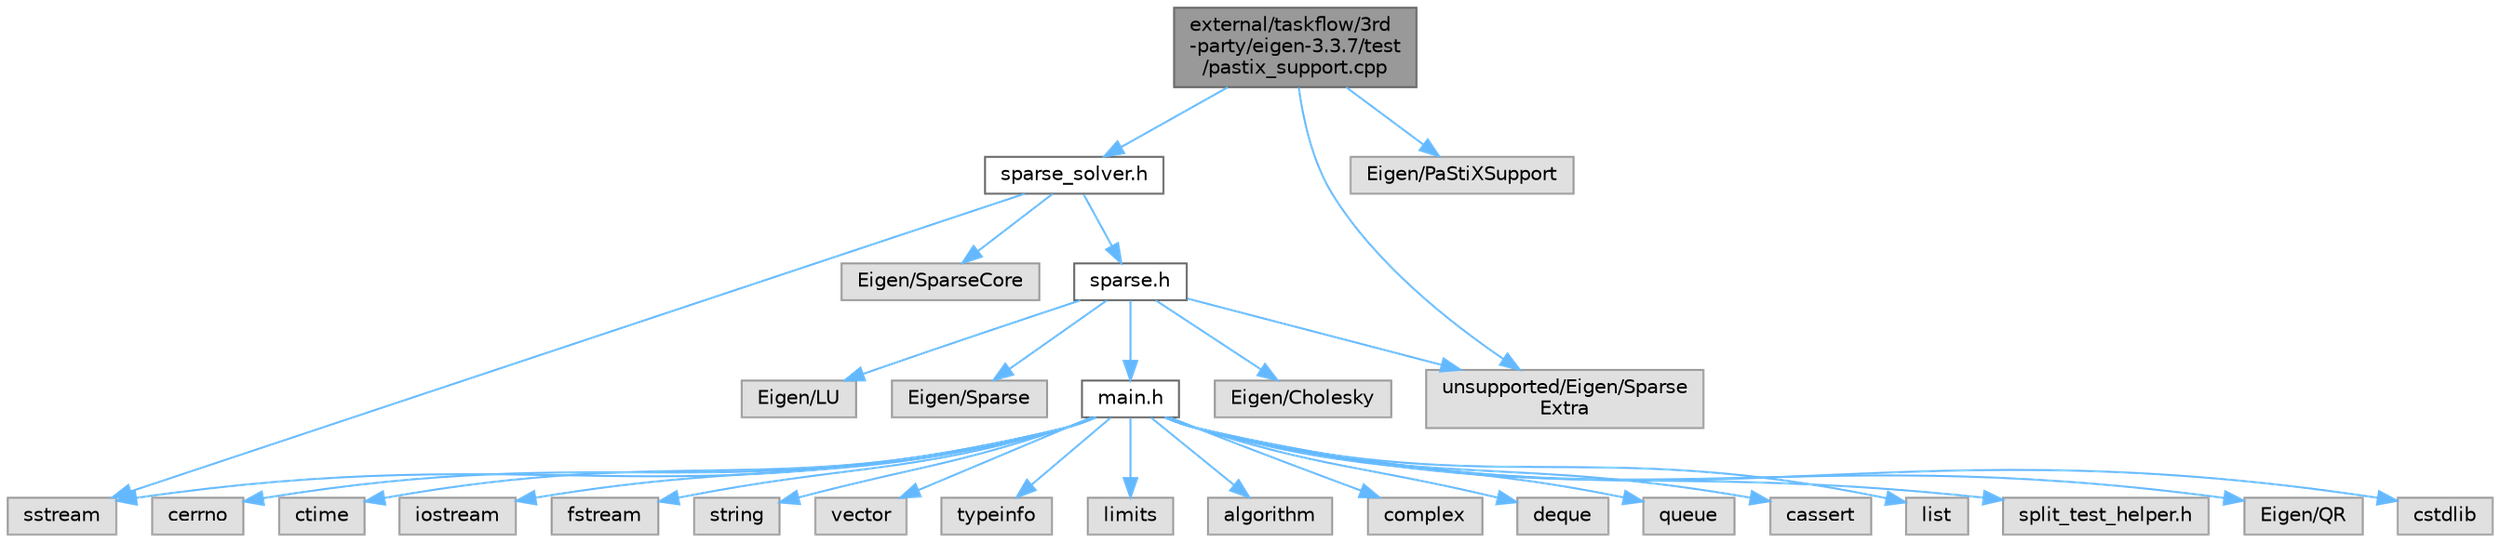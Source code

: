 digraph "external/taskflow/3rd-party/eigen-3.3.7/test/pastix_support.cpp"
{
 // LATEX_PDF_SIZE
  bgcolor="transparent";
  edge [fontname=Helvetica,fontsize=10,labelfontname=Helvetica,labelfontsize=10];
  node [fontname=Helvetica,fontsize=10,shape=box,height=0.2,width=0.4];
  Node1 [id="Node000001",label="external/taskflow/3rd\l-party/eigen-3.3.7/test\l/pastix_support.cpp",height=0.2,width=0.4,color="gray40", fillcolor="grey60", style="filled", fontcolor="black",tooltip=" "];
  Node1 -> Node2 [id="edge30_Node000001_Node000002",color="steelblue1",style="solid",tooltip=" "];
  Node2 [id="Node000002",label="sparse_solver.h",height=0.2,width=0.4,color="grey40", fillcolor="white", style="filled",URL="$sparse__solver_8h.html",tooltip=" "];
  Node2 -> Node3 [id="edge31_Node000002_Node000003",color="steelblue1",style="solid",tooltip=" "];
  Node3 [id="Node000003",label="sparse.h",height=0.2,width=0.4,color="grey40", fillcolor="white", style="filled",URL="$sparse_8h.html",tooltip=" "];
  Node3 -> Node4 [id="edge32_Node000003_Node000004",color="steelblue1",style="solid",tooltip=" "];
  Node4 [id="Node000004",label="main.h",height=0.2,width=0.4,color="grey40", fillcolor="white", style="filled",URL="$taskflow_23rd-party_2eigen-3_83_87_2test_2main_8h.html",tooltip=" "];
  Node4 -> Node5 [id="edge33_Node000004_Node000005",color="steelblue1",style="solid",tooltip=" "];
  Node5 [id="Node000005",label="cstdlib",height=0.2,width=0.4,color="grey60", fillcolor="#E0E0E0", style="filled",tooltip=" "];
  Node4 -> Node6 [id="edge34_Node000004_Node000006",color="steelblue1",style="solid",tooltip=" "];
  Node6 [id="Node000006",label="cerrno",height=0.2,width=0.4,color="grey60", fillcolor="#E0E0E0", style="filled",tooltip=" "];
  Node4 -> Node7 [id="edge35_Node000004_Node000007",color="steelblue1",style="solid",tooltip=" "];
  Node7 [id="Node000007",label="ctime",height=0.2,width=0.4,color="grey60", fillcolor="#E0E0E0", style="filled",tooltip=" "];
  Node4 -> Node8 [id="edge36_Node000004_Node000008",color="steelblue1",style="solid",tooltip=" "];
  Node8 [id="Node000008",label="iostream",height=0.2,width=0.4,color="grey60", fillcolor="#E0E0E0", style="filled",tooltip=" "];
  Node4 -> Node9 [id="edge37_Node000004_Node000009",color="steelblue1",style="solid",tooltip=" "];
  Node9 [id="Node000009",label="fstream",height=0.2,width=0.4,color="grey60", fillcolor="#E0E0E0", style="filled",tooltip=" "];
  Node4 -> Node10 [id="edge38_Node000004_Node000010",color="steelblue1",style="solid",tooltip=" "];
  Node10 [id="Node000010",label="string",height=0.2,width=0.4,color="grey60", fillcolor="#E0E0E0", style="filled",tooltip=" "];
  Node4 -> Node11 [id="edge39_Node000004_Node000011",color="steelblue1",style="solid",tooltip=" "];
  Node11 [id="Node000011",label="sstream",height=0.2,width=0.4,color="grey60", fillcolor="#E0E0E0", style="filled",tooltip=" "];
  Node4 -> Node12 [id="edge40_Node000004_Node000012",color="steelblue1",style="solid",tooltip=" "];
  Node12 [id="Node000012",label="vector",height=0.2,width=0.4,color="grey60", fillcolor="#E0E0E0", style="filled",tooltip=" "];
  Node4 -> Node13 [id="edge41_Node000004_Node000013",color="steelblue1",style="solid",tooltip=" "];
  Node13 [id="Node000013",label="typeinfo",height=0.2,width=0.4,color="grey60", fillcolor="#E0E0E0", style="filled",tooltip=" "];
  Node4 -> Node14 [id="edge42_Node000004_Node000014",color="steelblue1",style="solid",tooltip=" "];
  Node14 [id="Node000014",label="limits",height=0.2,width=0.4,color="grey60", fillcolor="#E0E0E0", style="filled",tooltip=" "];
  Node4 -> Node15 [id="edge43_Node000004_Node000015",color="steelblue1",style="solid",tooltip=" "];
  Node15 [id="Node000015",label="algorithm",height=0.2,width=0.4,color="grey60", fillcolor="#E0E0E0", style="filled",tooltip=" "];
  Node4 -> Node16 [id="edge44_Node000004_Node000016",color="steelblue1",style="solid",tooltip=" "];
  Node16 [id="Node000016",label="complex",height=0.2,width=0.4,color="grey60", fillcolor="#E0E0E0", style="filled",tooltip=" "];
  Node4 -> Node17 [id="edge45_Node000004_Node000017",color="steelblue1",style="solid",tooltip=" "];
  Node17 [id="Node000017",label="deque",height=0.2,width=0.4,color="grey60", fillcolor="#E0E0E0", style="filled",tooltip=" "];
  Node4 -> Node18 [id="edge46_Node000004_Node000018",color="steelblue1",style="solid",tooltip=" "];
  Node18 [id="Node000018",label="queue",height=0.2,width=0.4,color="grey60", fillcolor="#E0E0E0", style="filled",tooltip=" "];
  Node4 -> Node19 [id="edge47_Node000004_Node000019",color="steelblue1",style="solid",tooltip=" "];
  Node19 [id="Node000019",label="cassert",height=0.2,width=0.4,color="grey60", fillcolor="#E0E0E0", style="filled",tooltip=" "];
  Node4 -> Node20 [id="edge48_Node000004_Node000020",color="steelblue1",style="solid",tooltip=" "];
  Node20 [id="Node000020",label="list",height=0.2,width=0.4,color="grey60", fillcolor="#E0E0E0", style="filled",tooltip=" "];
  Node4 -> Node21 [id="edge49_Node000004_Node000021",color="steelblue1",style="solid",tooltip=" "];
  Node21 [id="Node000021",label="split_test_helper.h",height=0.2,width=0.4,color="grey60", fillcolor="#E0E0E0", style="filled",tooltip=" "];
  Node4 -> Node22 [id="edge50_Node000004_Node000022",color="steelblue1",style="solid",tooltip=" "];
  Node22 [id="Node000022",label="Eigen/QR",height=0.2,width=0.4,color="grey60", fillcolor="#E0E0E0", style="filled",tooltip=" "];
  Node3 -> Node23 [id="edge51_Node000003_Node000023",color="steelblue1",style="solid",tooltip=" "];
  Node23 [id="Node000023",label="Eigen/Cholesky",height=0.2,width=0.4,color="grey60", fillcolor="#E0E0E0", style="filled",tooltip=" "];
  Node3 -> Node24 [id="edge52_Node000003_Node000024",color="steelblue1",style="solid",tooltip=" "];
  Node24 [id="Node000024",label="Eigen/LU",height=0.2,width=0.4,color="grey60", fillcolor="#E0E0E0", style="filled",tooltip=" "];
  Node3 -> Node25 [id="edge53_Node000003_Node000025",color="steelblue1",style="solid",tooltip=" "];
  Node25 [id="Node000025",label="Eigen/Sparse",height=0.2,width=0.4,color="grey60", fillcolor="#E0E0E0", style="filled",tooltip=" "];
  Node3 -> Node26 [id="edge54_Node000003_Node000026",color="steelblue1",style="solid",tooltip=" "];
  Node26 [id="Node000026",label="unsupported/Eigen/Sparse\lExtra",height=0.2,width=0.4,color="grey60", fillcolor="#E0E0E0", style="filled",tooltip=" "];
  Node2 -> Node27 [id="edge55_Node000002_Node000027",color="steelblue1",style="solid",tooltip=" "];
  Node27 [id="Node000027",label="Eigen/SparseCore",height=0.2,width=0.4,color="grey60", fillcolor="#E0E0E0", style="filled",tooltip=" "];
  Node2 -> Node11 [id="edge56_Node000002_Node000011",color="steelblue1",style="solid",tooltip=" "];
  Node1 -> Node28 [id="edge57_Node000001_Node000028",color="steelblue1",style="solid",tooltip=" "];
  Node28 [id="Node000028",label="Eigen/PaStiXSupport",height=0.2,width=0.4,color="grey60", fillcolor="#E0E0E0", style="filled",tooltip=" "];
  Node1 -> Node26 [id="edge58_Node000001_Node000026",color="steelblue1",style="solid",tooltip=" "];
}
